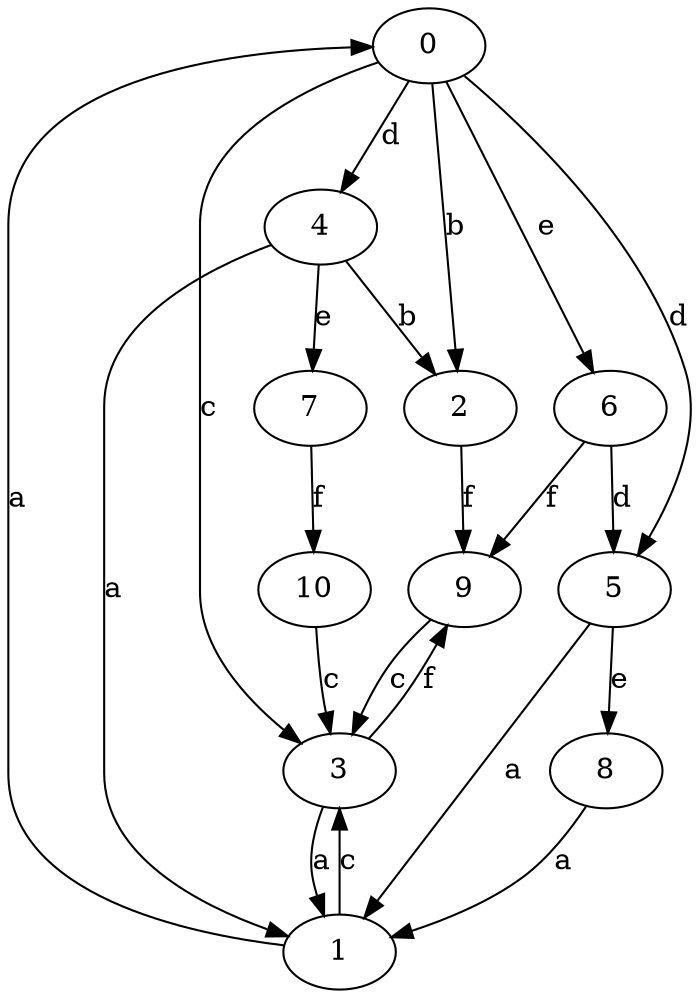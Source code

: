 strict digraph  {
0;
1;
2;
3;
4;
5;
6;
7;
8;
9;
10;
0 -> 2  [label=b];
0 -> 3  [label=c];
0 -> 4  [label=d];
0 -> 5  [label=d];
0 -> 6  [label=e];
1 -> 0  [label=a];
1 -> 3  [label=c];
2 -> 9  [label=f];
3 -> 1  [label=a];
3 -> 9  [label=f];
4 -> 1  [label=a];
4 -> 2  [label=b];
4 -> 7  [label=e];
5 -> 1  [label=a];
5 -> 8  [label=e];
6 -> 5  [label=d];
6 -> 9  [label=f];
7 -> 10  [label=f];
8 -> 1  [label=a];
9 -> 3  [label=c];
10 -> 3  [label=c];
}
